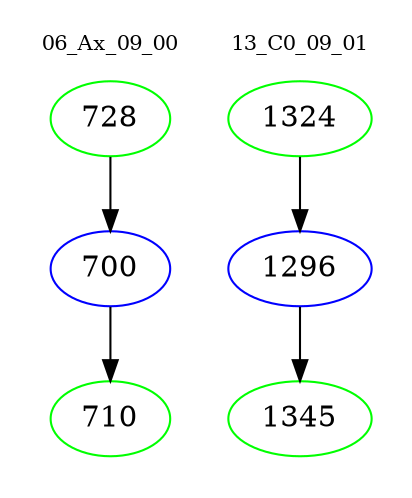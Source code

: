 digraph{
subgraph cluster_0 {
color = white
label = "06_Ax_09_00";
fontsize=10;
T0_728 [label="728", color="green"]
T0_728 -> T0_700 [color="black"]
T0_700 [label="700", color="blue"]
T0_700 -> T0_710 [color="black"]
T0_710 [label="710", color="green"]
}
subgraph cluster_1 {
color = white
label = "13_C0_09_01";
fontsize=10;
T1_1324 [label="1324", color="green"]
T1_1324 -> T1_1296 [color="black"]
T1_1296 [label="1296", color="blue"]
T1_1296 -> T1_1345 [color="black"]
T1_1345 [label="1345", color="green"]
}
}
